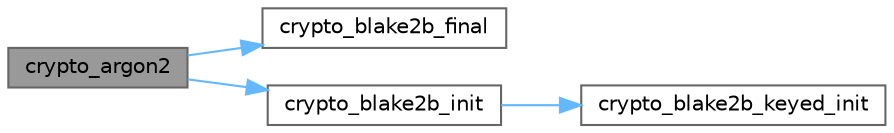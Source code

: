 digraph "crypto_argon2"
{
 // LATEX_PDF_SIZE
  bgcolor="transparent";
  edge [fontname=Helvetica,fontsize=10,labelfontname=Helvetica,labelfontsize=10];
  node [fontname=Helvetica,fontsize=10,shape=box,height=0.2,width=0.4];
  rankdir="LR";
  Node1 [id="Node000001",label="crypto_argon2",height=0.2,width=0.4,color="gray40", fillcolor="grey60", style="filled", fontcolor="black",tooltip=" "];
  Node1 -> Node2 [id="edge1_Node000001_Node000002",color="steelblue1",style="solid",tooltip=" "];
  Node2 [id="Node000002",label="crypto_blake2b_final",height=0.2,width=0.4,color="grey40", fillcolor="white", style="filled",URL="$monocypher_8c.html#a1422c3757f13d228c1ac3dc936490c62",tooltip=" "];
  Node1 -> Node3 [id="edge2_Node000001_Node000003",color="steelblue1",style="solid",tooltip=" "];
  Node3 [id="Node000003",label="crypto_blake2b_init",height=0.2,width=0.4,color="grey40", fillcolor="white", style="filled",URL="$monocypher_8c.html#a7ffa93aca7473a69cc440680c4951026",tooltip=" "];
  Node3 -> Node4 [id="edge3_Node000003_Node000004",color="steelblue1",style="solid",tooltip=" "];
  Node4 [id="Node000004",label="crypto_blake2b_keyed_init",height=0.2,width=0.4,color="grey40", fillcolor="white", style="filled",URL="$monocypher_8c.html#a60bd082f576523e713412c7ec795d502",tooltip=" "];
}
